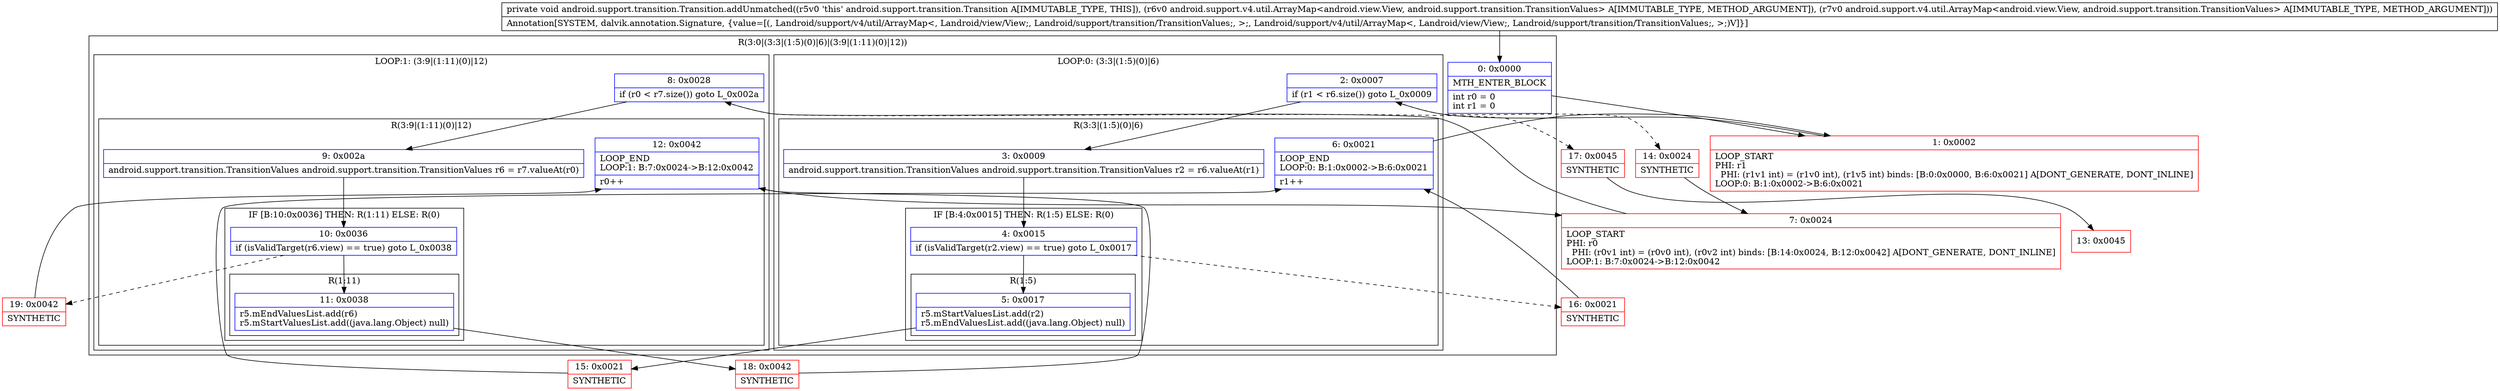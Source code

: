 digraph "CFG forandroid.support.transition.Transition.addUnmatched(Landroid\/support\/v4\/util\/ArrayMap;Landroid\/support\/v4\/util\/ArrayMap;)V" {
subgraph cluster_Region_1234557019 {
label = "R(3:0|(3:3|(1:5)(0)|6)|(3:9|(1:11)(0)|12))";
node [shape=record,color=blue];
Node_0 [shape=record,label="{0\:\ 0x0000|MTH_ENTER_BLOCK\l|int r0 = 0\lint r1 = 0\l}"];
subgraph cluster_LoopRegion_2089057769 {
label = "LOOP:0: (3:3|(1:5)(0)|6)";
node [shape=record,color=blue];
Node_2 [shape=record,label="{2\:\ 0x0007|if (r1 \< r6.size()) goto L_0x0009\l}"];
subgraph cluster_Region_456402210 {
label = "R(3:3|(1:5)(0)|6)";
node [shape=record,color=blue];
Node_3 [shape=record,label="{3\:\ 0x0009|android.support.transition.TransitionValues android.support.transition.TransitionValues r2 = r6.valueAt(r1)\l}"];
subgraph cluster_IfRegion_577612008 {
label = "IF [B:4:0x0015] THEN: R(1:5) ELSE: R(0)";
node [shape=record,color=blue];
Node_4 [shape=record,label="{4\:\ 0x0015|if (isValidTarget(r2.view) == true) goto L_0x0017\l}"];
subgraph cluster_Region_407540914 {
label = "R(1:5)";
node [shape=record,color=blue];
Node_5 [shape=record,label="{5\:\ 0x0017|r5.mStartValuesList.add(r2)\lr5.mEndValuesList.add((java.lang.Object) null)\l}"];
}
subgraph cluster_Region_677113818 {
label = "R(0)";
node [shape=record,color=blue];
}
}
Node_6 [shape=record,label="{6\:\ 0x0021|LOOP_END\lLOOP:0: B:1:0x0002\-\>B:6:0x0021\l|r1++\l}"];
}
}
subgraph cluster_LoopRegion_86774903 {
label = "LOOP:1: (3:9|(1:11)(0)|12)";
node [shape=record,color=blue];
Node_8 [shape=record,label="{8\:\ 0x0028|if (r0 \< r7.size()) goto L_0x002a\l}"];
subgraph cluster_Region_1329174460 {
label = "R(3:9|(1:11)(0)|12)";
node [shape=record,color=blue];
Node_9 [shape=record,label="{9\:\ 0x002a|android.support.transition.TransitionValues android.support.transition.TransitionValues r6 = r7.valueAt(r0)\l}"];
subgraph cluster_IfRegion_2120095135 {
label = "IF [B:10:0x0036] THEN: R(1:11) ELSE: R(0)";
node [shape=record,color=blue];
Node_10 [shape=record,label="{10\:\ 0x0036|if (isValidTarget(r6.view) == true) goto L_0x0038\l}"];
subgraph cluster_Region_2103044511 {
label = "R(1:11)";
node [shape=record,color=blue];
Node_11 [shape=record,label="{11\:\ 0x0038|r5.mEndValuesList.add(r6)\lr5.mStartValuesList.add((java.lang.Object) null)\l}"];
}
subgraph cluster_Region_609617104 {
label = "R(0)";
node [shape=record,color=blue];
}
}
Node_12 [shape=record,label="{12\:\ 0x0042|LOOP_END\lLOOP:1: B:7:0x0024\-\>B:12:0x0042\l|r0++\l}"];
}
}
}
Node_1 [shape=record,color=red,label="{1\:\ 0x0002|LOOP_START\lPHI: r1 \l  PHI: (r1v1 int) = (r1v0 int), (r1v5 int) binds: [B:0:0x0000, B:6:0x0021] A[DONT_GENERATE, DONT_INLINE]\lLOOP:0: B:1:0x0002\-\>B:6:0x0021\l}"];
Node_7 [shape=record,color=red,label="{7\:\ 0x0024|LOOP_START\lPHI: r0 \l  PHI: (r0v1 int) = (r0v0 int), (r0v2 int) binds: [B:14:0x0024, B:12:0x0042] A[DONT_GENERATE, DONT_INLINE]\lLOOP:1: B:7:0x0024\-\>B:12:0x0042\l}"];
Node_13 [shape=record,color=red,label="{13\:\ 0x0045}"];
Node_14 [shape=record,color=red,label="{14\:\ 0x0024|SYNTHETIC\l}"];
Node_15 [shape=record,color=red,label="{15\:\ 0x0021|SYNTHETIC\l}"];
Node_16 [shape=record,color=red,label="{16\:\ 0x0021|SYNTHETIC\l}"];
Node_17 [shape=record,color=red,label="{17\:\ 0x0045|SYNTHETIC\l}"];
Node_18 [shape=record,color=red,label="{18\:\ 0x0042|SYNTHETIC\l}"];
Node_19 [shape=record,color=red,label="{19\:\ 0x0042|SYNTHETIC\l}"];
MethodNode[shape=record,label="{private void android.support.transition.Transition.addUnmatched((r5v0 'this' android.support.transition.Transition A[IMMUTABLE_TYPE, THIS]), (r6v0 android.support.v4.util.ArrayMap\<android.view.View, android.support.transition.TransitionValues\> A[IMMUTABLE_TYPE, METHOD_ARGUMENT]), (r7v0 android.support.v4.util.ArrayMap\<android.view.View, android.support.transition.TransitionValues\> A[IMMUTABLE_TYPE, METHOD_ARGUMENT]))  | Annotation[SYSTEM, dalvik.annotation.Signature, \{value=[(, Landroid\/support\/v4\/util\/ArrayMap\<, Landroid\/view\/View;, Landroid\/support\/transition\/TransitionValues;, \>;, Landroid\/support\/v4\/util\/ArrayMap\<, Landroid\/view\/View;, Landroid\/support\/transition\/TransitionValues;, \>;)V]\}]\l}"];
MethodNode -> Node_0;
Node_0 -> Node_1;
Node_2 -> Node_3;
Node_2 -> Node_14[style=dashed];
Node_3 -> Node_4;
Node_4 -> Node_5;
Node_4 -> Node_16[style=dashed];
Node_5 -> Node_15;
Node_6 -> Node_1;
Node_8 -> Node_9;
Node_8 -> Node_17[style=dashed];
Node_9 -> Node_10;
Node_10 -> Node_11;
Node_10 -> Node_19[style=dashed];
Node_11 -> Node_18;
Node_12 -> Node_7;
Node_1 -> Node_2;
Node_7 -> Node_8;
Node_14 -> Node_7;
Node_15 -> Node_6;
Node_16 -> Node_6;
Node_17 -> Node_13;
Node_18 -> Node_12;
Node_19 -> Node_12;
}

